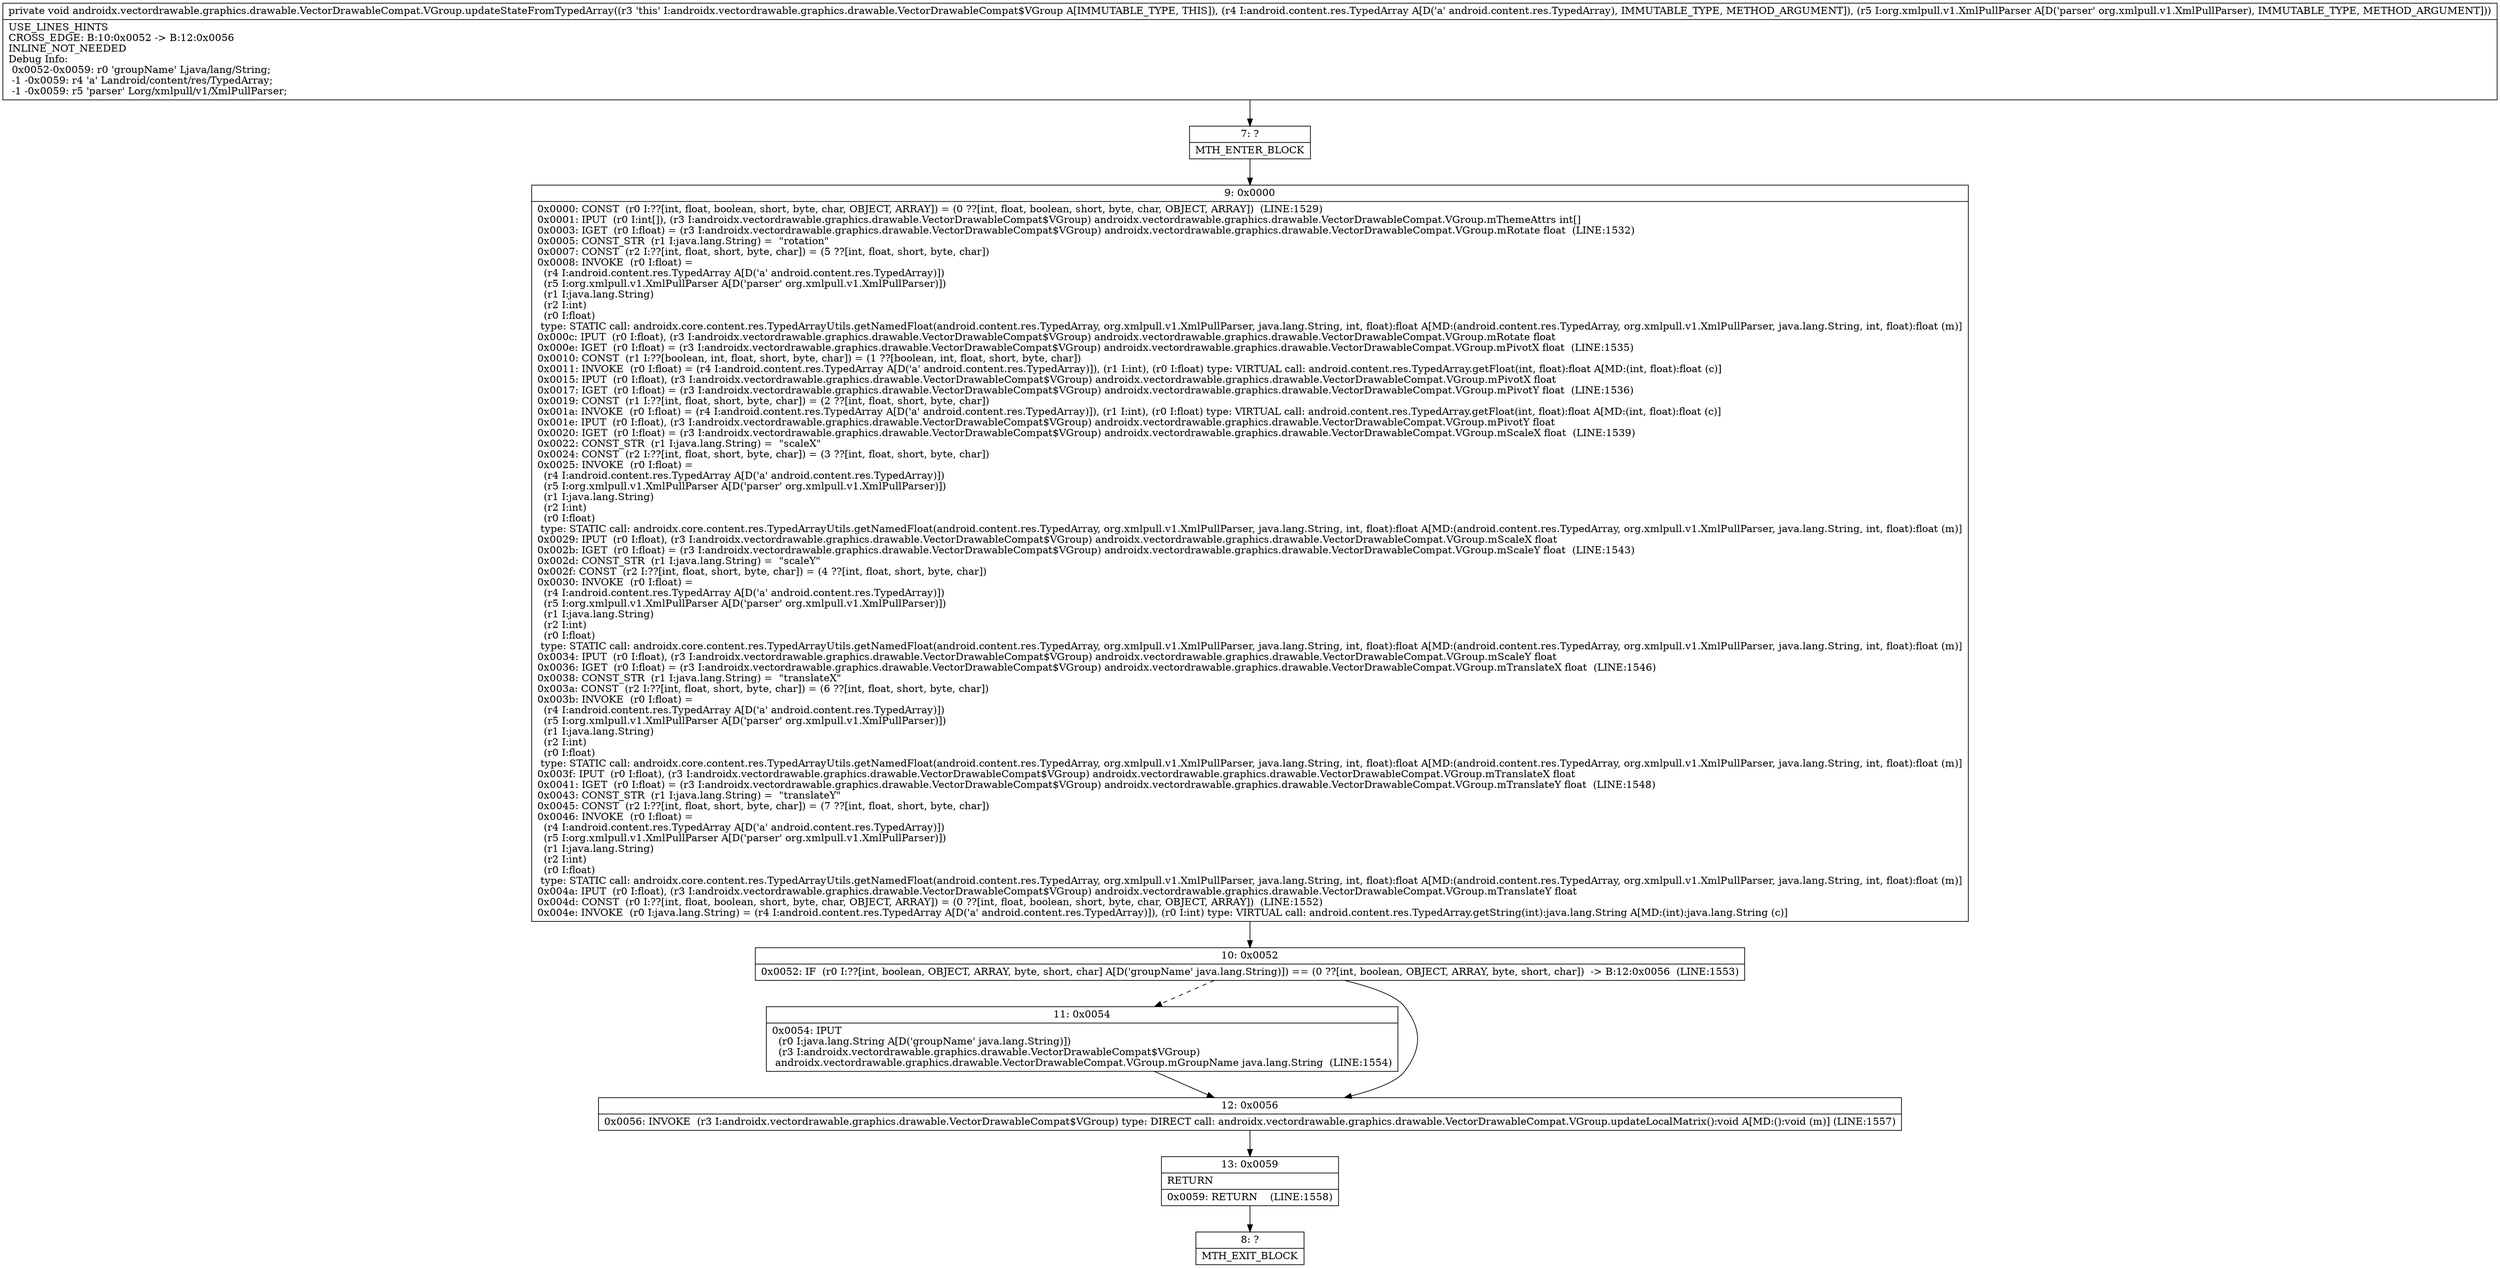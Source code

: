 digraph "CFG forandroidx.vectordrawable.graphics.drawable.VectorDrawableCompat.VGroup.updateStateFromTypedArray(Landroid\/content\/res\/TypedArray;Lorg\/xmlpull\/v1\/XmlPullParser;)V" {
Node_7 [shape=record,label="{7\:\ ?|MTH_ENTER_BLOCK\l}"];
Node_9 [shape=record,label="{9\:\ 0x0000|0x0000: CONST  (r0 I:??[int, float, boolean, short, byte, char, OBJECT, ARRAY]) = (0 ??[int, float, boolean, short, byte, char, OBJECT, ARRAY])  (LINE:1529)\l0x0001: IPUT  (r0 I:int[]), (r3 I:androidx.vectordrawable.graphics.drawable.VectorDrawableCompat$VGroup) androidx.vectordrawable.graphics.drawable.VectorDrawableCompat.VGroup.mThemeAttrs int[] \l0x0003: IGET  (r0 I:float) = (r3 I:androidx.vectordrawable.graphics.drawable.VectorDrawableCompat$VGroup) androidx.vectordrawable.graphics.drawable.VectorDrawableCompat.VGroup.mRotate float  (LINE:1532)\l0x0005: CONST_STR  (r1 I:java.lang.String) =  \"rotation\" \l0x0007: CONST  (r2 I:??[int, float, short, byte, char]) = (5 ??[int, float, short, byte, char]) \l0x0008: INVOKE  (r0 I:float) = \l  (r4 I:android.content.res.TypedArray A[D('a' android.content.res.TypedArray)])\l  (r5 I:org.xmlpull.v1.XmlPullParser A[D('parser' org.xmlpull.v1.XmlPullParser)])\l  (r1 I:java.lang.String)\l  (r2 I:int)\l  (r0 I:float)\l type: STATIC call: androidx.core.content.res.TypedArrayUtils.getNamedFloat(android.content.res.TypedArray, org.xmlpull.v1.XmlPullParser, java.lang.String, int, float):float A[MD:(android.content.res.TypedArray, org.xmlpull.v1.XmlPullParser, java.lang.String, int, float):float (m)]\l0x000c: IPUT  (r0 I:float), (r3 I:androidx.vectordrawable.graphics.drawable.VectorDrawableCompat$VGroup) androidx.vectordrawable.graphics.drawable.VectorDrawableCompat.VGroup.mRotate float \l0x000e: IGET  (r0 I:float) = (r3 I:androidx.vectordrawable.graphics.drawable.VectorDrawableCompat$VGroup) androidx.vectordrawable.graphics.drawable.VectorDrawableCompat.VGroup.mPivotX float  (LINE:1535)\l0x0010: CONST  (r1 I:??[boolean, int, float, short, byte, char]) = (1 ??[boolean, int, float, short, byte, char]) \l0x0011: INVOKE  (r0 I:float) = (r4 I:android.content.res.TypedArray A[D('a' android.content.res.TypedArray)]), (r1 I:int), (r0 I:float) type: VIRTUAL call: android.content.res.TypedArray.getFloat(int, float):float A[MD:(int, float):float (c)]\l0x0015: IPUT  (r0 I:float), (r3 I:androidx.vectordrawable.graphics.drawable.VectorDrawableCompat$VGroup) androidx.vectordrawable.graphics.drawable.VectorDrawableCompat.VGroup.mPivotX float \l0x0017: IGET  (r0 I:float) = (r3 I:androidx.vectordrawable.graphics.drawable.VectorDrawableCompat$VGroup) androidx.vectordrawable.graphics.drawable.VectorDrawableCompat.VGroup.mPivotY float  (LINE:1536)\l0x0019: CONST  (r1 I:??[int, float, short, byte, char]) = (2 ??[int, float, short, byte, char]) \l0x001a: INVOKE  (r0 I:float) = (r4 I:android.content.res.TypedArray A[D('a' android.content.res.TypedArray)]), (r1 I:int), (r0 I:float) type: VIRTUAL call: android.content.res.TypedArray.getFloat(int, float):float A[MD:(int, float):float (c)]\l0x001e: IPUT  (r0 I:float), (r3 I:androidx.vectordrawable.graphics.drawable.VectorDrawableCompat$VGroup) androidx.vectordrawable.graphics.drawable.VectorDrawableCompat.VGroup.mPivotY float \l0x0020: IGET  (r0 I:float) = (r3 I:androidx.vectordrawable.graphics.drawable.VectorDrawableCompat$VGroup) androidx.vectordrawable.graphics.drawable.VectorDrawableCompat.VGroup.mScaleX float  (LINE:1539)\l0x0022: CONST_STR  (r1 I:java.lang.String) =  \"scaleX\" \l0x0024: CONST  (r2 I:??[int, float, short, byte, char]) = (3 ??[int, float, short, byte, char]) \l0x0025: INVOKE  (r0 I:float) = \l  (r4 I:android.content.res.TypedArray A[D('a' android.content.res.TypedArray)])\l  (r5 I:org.xmlpull.v1.XmlPullParser A[D('parser' org.xmlpull.v1.XmlPullParser)])\l  (r1 I:java.lang.String)\l  (r2 I:int)\l  (r0 I:float)\l type: STATIC call: androidx.core.content.res.TypedArrayUtils.getNamedFloat(android.content.res.TypedArray, org.xmlpull.v1.XmlPullParser, java.lang.String, int, float):float A[MD:(android.content.res.TypedArray, org.xmlpull.v1.XmlPullParser, java.lang.String, int, float):float (m)]\l0x0029: IPUT  (r0 I:float), (r3 I:androidx.vectordrawable.graphics.drawable.VectorDrawableCompat$VGroup) androidx.vectordrawable.graphics.drawable.VectorDrawableCompat.VGroup.mScaleX float \l0x002b: IGET  (r0 I:float) = (r3 I:androidx.vectordrawable.graphics.drawable.VectorDrawableCompat$VGroup) androidx.vectordrawable.graphics.drawable.VectorDrawableCompat.VGroup.mScaleY float  (LINE:1543)\l0x002d: CONST_STR  (r1 I:java.lang.String) =  \"scaleY\" \l0x002f: CONST  (r2 I:??[int, float, short, byte, char]) = (4 ??[int, float, short, byte, char]) \l0x0030: INVOKE  (r0 I:float) = \l  (r4 I:android.content.res.TypedArray A[D('a' android.content.res.TypedArray)])\l  (r5 I:org.xmlpull.v1.XmlPullParser A[D('parser' org.xmlpull.v1.XmlPullParser)])\l  (r1 I:java.lang.String)\l  (r2 I:int)\l  (r0 I:float)\l type: STATIC call: androidx.core.content.res.TypedArrayUtils.getNamedFloat(android.content.res.TypedArray, org.xmlpull.v1.XmlPullParser, java.lang.String, int, float):float A[MD:(android.content.res.TypedArray, org.xmlpull.v1.XmlPullParser, java.lang.String, int, float):float (m)]\l0x0034: IPUT  (r0 I:float), (r3 I:androidx.vectordrawable.graphics.drawable.VectorDrawableCompat$VGroup) androidx.vectordrawable.graphics.drawable.VectorDrawableCompat.VGroup.mScaleY float \l0x0036: IGET  (r0 I:float) = (r3 I:androidx.vectordrawable.graphics.drawable.VectorDrawableCompat$VGroup) androidx.vectordrawable.graphics.drawable.VectorDrawableCompat.VGroup.mTranslateX float  (LINE:1546)\l0x0038: CONST_STR  (r1 I:java.lang.String) =  \"translateX\" \l0x003a: CONST  (r2 I:??[int, float, short, byte, char]) = (6 ??[int, float, short, byte, char]) \l0x003b: INVOKE  (r0 I:float) = \l  (r4 I:android.content.res.TypedArray A[D('a' android.content.res.TypedArray)])\l  (r5 I:org.xmlpull.v1.XmlPullParser A[D('parser' org.xmlpull.v1.XmlPullParser)])\l  (r1 I:java.lang.String)\l  (r2 I:int)\l  (r0 I:float)\l type: STATIC call: androidx.core.content.res.TypedArrayUtils.getNamedFloat(android.content.res.TypedArray, org.xmlpull.v1.XmlPullParser, java.lang.String, int, float):float A[MD:(android.content.res.TypedArray, org.xmlpull.v1.XmlPullParser, java.lang.String, int, float):float (m)]\l0x003f: IPUT  (r0 I:float), (r3 I:androidx.vectordrawable.graphics.drawable.VectorDrawableCompat$VGroup) androidx.vectordrawable.graphics.drawable.VectorDrawableCompat.VGroup.mTranslateX float \l0x0041: IGET  (r0 I:float) = (r3 I:androidx.vectordrawable.graphics.drawable.VectorDrawableCompat$VGroup) androidx.vectordrawable.graphics.drawable.VectorDrawableCompat.VGroup.mTranslateY float  (LINE:1548)\l0x0043: CONST_STR  (r1 I:java.lang.String) =  \"translateY\" \l0x0045: CONST  (r2 I:??[int, float, short, byte, char]) = (7 ??[int, float, short, byte, char]) \l0x0046: INVOKE  (r0 I:float) = \l  (r4 I:android.content.res.TypedArray A[D('a' android.content.res.TypedArray)])\l  (r5 I:org.xmlpull.v1.XmlPullParser A[D('parser' org.xmlpull.v1.XmlPullParser)])\l  (r1 I:java.lang.String)\l  (r2 I:int)\l  (r0 I:float)\l type: STATIC call: androidx.core.content.res.TypedArrayUtils.getNamedFloat(android.content.res.TypedArray, org.xmlpull.v1.XmlPullParser, java.lang.String, int, float):float A[MD:(android.content.res.TypedArray, org.xmlpull.v1.XmlPullParser, java.lang.String, int, float):float (m)]\l0x004a: IPUT  (r0 I:float), (r3 I:androidx.vectordrawable.graphics.drawable.VectorDrawableCompat$VGroup) androidx.vectordrawable.graphics.drawable.VectorDrawableCompat.VGroup.mTranslateY float \l0x004d: CONST  (r0 I:??[int, float, boolean, short, byte, char, OBJECT, ARRAY]) = (0 ??[int, float, boolean, short, byte, char, OBJECT, ARRAY])  (LINE:1552)\l0x004e: INVOKE  (r0 I:java.lang.String) = (r4 I:android.content.res.TypedArray A[D('a' android.content.res.TypedArray)]), (r0 I:int) type: VIRTUAL call: android.content.res.TypedArray.getString(int):java.lang.String A[MD:(int):java.lang.String (c)]\l}"];
Node_10 [shape=record,label="{10\:\ 0x0052|0x0052: IF  (r0 I:??[int, boolean, OBJECT, ARRAY, byte, short, char] A[D('groupName' java.lang.String)]) == (0 ??[int, boolean, OBJECT, ARRAY, byte, short, char])  \-\> B:12:0x0056  (LINE:1553)\l}"];
Node_11 [shape=record,label="{11\:\ 0x0054|0x0054: IPUT  \l  (r0 I:java.lang.String A[D('groupName' java.lang.String)])\l  (r3 I:androidx.vectordrawable.graphics.drawable.VectorDrawableCompat$VGroup)\l androidx.vectordrawable.graphics.drawable.VectorDrawableCompat.VGroup.mGroupName java.lang.String  (LINE:1554)\l}"];
Node_12 [shape=record,label="{12\:\ 0x0056|0x0056: INVOKE  (r3 I:androidx.vectordrawable.graphics.drawable.VectorDrawableCompat$VGroup) type: DIRECT call: androidx.vectordrawable.graphics.drawable.VectorDrawableCompat.VGroup.updateLocalMatrix():void A[MD:():void (m)] (LINE:1557)\l}"];
Node_13 [shape=record,label="{13\:\ 0x0059|RETURN\l|0x0059: RETURN    (LINE:1558)\l}"];
Node_8 [shape=record,label="{8\:\ ?|MTH_EXIT_BLOCK\l}"];
MethodNode[shape=record,label="{private void androidx.vectordrawable.graphics.drawable.VectorDrawableCompat.VGroup.updateStateFromTypedArray((r3 'this' I:androidx.vectordrawable.graphics.drawable.VectorDrawableCompat$VGroup A[IMMUTABLE_TYPE, THIS]), (r4 I:android.content.res.TypedArray A[D('a' android.content.res.TypedArray), IMMUTABLE_TYPE, METHOD_ARGUMENT]), (r5 I:org.xmlpull.v1.XmlPullParser A[D('parser' org.xmlpull.v1.XmlPullParser), IMMUTABLE_TYPE, METHOD_ARGUMENT]))  | USE_LINES_HINTS\lCROSS_EDGE: B:10:0x0052 \-\> B:12:0x0056\lINLINE_NOT_NEEDED\lDebug Info:\l  0x0052\-0x0059: r0 'groupName' Ljava\/lang\/String;\l  \-1 \-0x0059: r4 'a' Landroid\/content\/res\/TypedArray;\l  \-1 \-0x0059: r5 'parser' Lorg\/xmlpull\/v1\/XmlPullParser;\l}"];
MethodNode -> Node_7;Node_7 -> Node_9;
Node_9 -> Node_10;
Node_10 -> Node_11[style=dashed];
Node_10 -> Node_12;
Node_11 -> Node_12;
Node_12 -> Node_13;
Node_13 -> Node_8;
}


